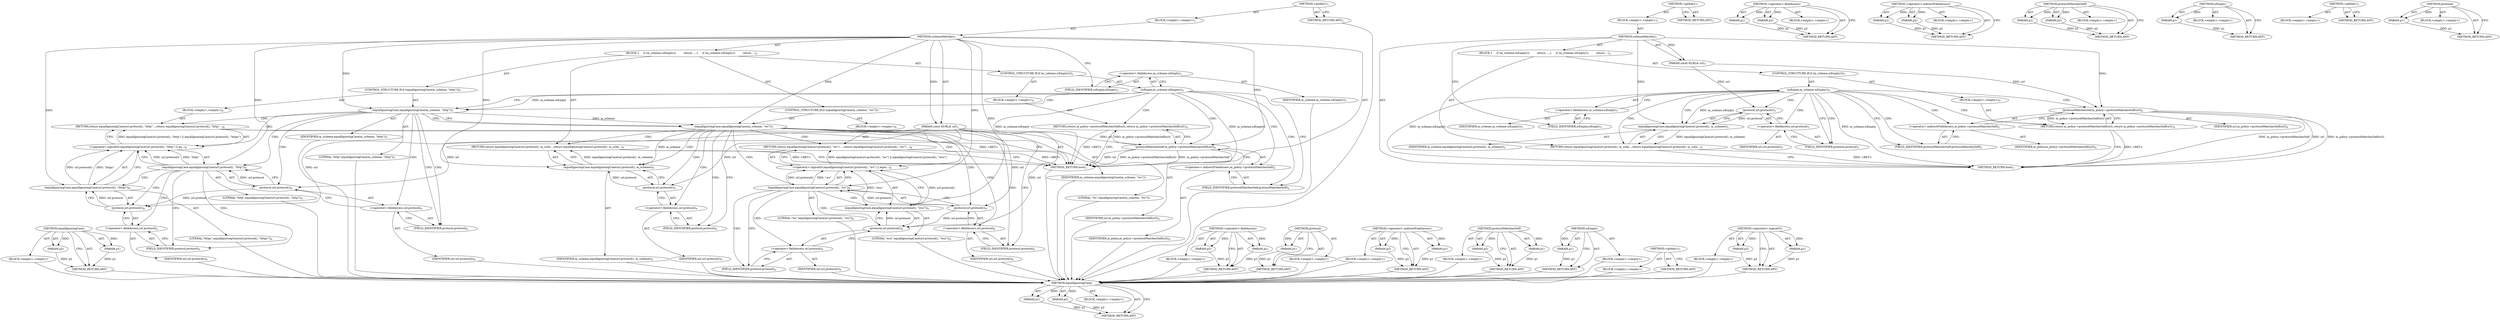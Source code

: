 digraph "&lt;operator&gt;.logicalOr" {
vulnerable_68 [label=<(METHOD,equalIgnoringCase)>];
vulnerable_69 [label=<(PARAM,p1)>];
vulnerable_70 [label=<(PARAM,p2)>];
vulnerable_71 [label=<(BLOCK,&lt;empty&gt;,&lt;empty&gt;)>];
vulnerable_72 [label=<(METHOD_RETURN,ANY)>];
vulnerable_6 [label=<(METHOD,&lt;global&gt;)<SUB>1</SUB>>];
vulnerable_7 [label=<(BLOCK,&lt;empty&gt;,&lt;empty&gt;)<SUB>1</SUB>>];
vulnerable_8 [label=<(METHOD,schemeMatches)<SUB>1</SUB>>];
vulnerable_9 [label=<(PARAM,const KURL&amp; url)<SUB>1</SUB>>];
vulnerable_10 [label=<(BLOCK,{
     if (m_scheme.isEmpty())
         return ...,{
     if (m_scheme.isEmpty())
         return ...)<SUB>2</SUB>>];
vulnerable_11 [label=<(CONTROL_STRUCTURE,IF,if (m_scheme.isEmpty()))<SUB>3</SUB>>];
vulnerable_12 [label=<(isEmpty,m_scheme.isEmpty())<SUB>3</SUB>>];
vulnerable_13 [label=<(&lt;operator&gt;.fieldAccess,m_scheme.isEmpty)<SUB>3</SUB>>];
vulnerable_14 [label=<(IDENTIFIER,m_scheme,m_scheme.isEmpty())<SUB>3</SUB>>];
vulnerable_15 [label=<(FIELD_IDENTIFIER,isEmpty,isEmpty)<SUB>3</SUB>>];
vulnerable_16 [label=<(BLOCK,&lt;empty&gt;,&lt;empty&gt;)<SUB>4</SUB>>];
vulnerable_17 [label=<(RETURN,return m_policy-&gt;protocolMatchesSelf(url);,return m_policy-&gt;protocolMatchesSelf(url);)<SUB>4</SUB>>];
vulnerable_18 [label=<(protocolMatchesSelf,m_policy-&gt;protocolMatchesSelf(url))<SUB>4</SUB>>];
vulnerable_19 [label=<(&lt;operator&gt;.indirectFieldAccess,m_policy-&gt;protocolMatchesSelf)<SUB>4</SUB>>];
vulnerable_20 [label=<(IDENTIFIER,m_policy,m_policy-&gt;protocolMatchesSelf(url))<SUB>4</SUB>>];
vulnerable_21 [label=<(FIELD_IDENTIFIER,protocolMatchesSelf,protocolMatchesSelf)<SUB>4</SUB>>];
vulnerable_22 [label=<(IDENTIFIER,url,m_policy-&gt;protocolMatchesSelf(url))<SUB>4</SUB>>];
vulnerable_23 [label=<(RETURN,return equalIgnoringCase(url.protocol(), m_sche...,return equalIgnoringCase(url.protocol(), m_sche...)<SUB>5</SUB>>];
vulnerable_24 [label=<(equalIgnoringCase,equalIgnoringCase(url.protocol(), m_scheme))<SUB>5</SUB>>];
vulnerable_25 [label=<(protocol,url.protocol())<SUB>5</SUB>>];
vulnerable_26 [label=<(&lt;operator&gt;.fieldAccess,url.protocol)<SUB>5</SUB>>];
vulnerable_27 [label=<(IDENTIFIER,url,url.protocol())<SUB>5</SUB>>];
vulnerable_28 [label=<(FIELD_IDENTIFIER,protocol,protocol)<SUB>5</SUB>>];
vulnerable_29 [label=<(IDENTIFIER,m_scheme,equalIgnoringCase(url.protocol(), m_scheme))<SUB>5</SUB>>];
vulnerable_30 [label=<(METHOD_RETURN,bool)<SUB>1</SUB>>];
vulnerable_32 [label=<(METHOD_RETURN,ANY)<SUB>1</SUB>>];
vulnerable_53 [label=<(METHOD,&lt;operator&gt;.fieldAccess)>];
vulnerable_54 [label=<(PARAM,p1)>];
vulnerable_55 [label=<(PARAM,p2)>];
vulnerable_56 [label=<(BLOCK,&lt;empty&gt;,&lt;empty&gt;)>];
vulnerable_57 [label=<(METHOD_RETURN,ANY)>];
vulnerable_63 [label=<(METHOD,&lt;operator&gt;.indirectFieldAccess)>];
vulnerable_64 [label=<(PARAM,p1)>];
vulnerable_65 [label=<(PARAM,p2)>];
vulnerable_66 [label=<(BLOCK,&lt;empty&gt;,&lt;empty&gt;)>];
vulnerable_67 [label=<(METHOD_RETURN,ANY)>];
vulnerable_58 [label=<(METHOD,protocolMatchesSelf)>];
vulnerable_59 [label=<(PARAM,p1)>];
vulnerable_60 [label=<(PARAM,p2)>];
vulnerable_61 [label=<(BLOCK,&lt;empty&gt;,&lt;empty&gt;)>];
vulnerable_62 [label=<(METHOD_RETURN,ANY)>];
vulnerable_49 [label=<(METHOD,isEmpty)>];
vulnerable_50 [label=<(PARAM,p1)>];
vulnerable_51 [label=<(BLOCK,&lt;empty&gt;,&lt;empty&gt;)>];
vulnerable_52 [label=<(METHOD_RETURN,ANY)>];
vulnerable_43 [label=<(METHOD,&lt;global&gt;)<SUB>1</SUB>>];
vulnerable_44 [label=<(BLOCK,&lt;empty&gt;,&lt;empty&gt;)>];
vulnerable_45 [label=<(METHOD_RETURN,ANY)>];
vulnerable_73 [label=<(METHOD,protocol)>];
vulnerable_74 [label=<(PARAM,p1)>];
vulnerable_75 [label=<(BLOCK,&lt;empty&gt;,&lt;empty&gt;)>];
vulnerable_76 [label=<(METHOD_RETURN,ANY)>];
fixed_114 [label=<(METHOD,equalIgnoringCase)>];
fixed_115 [label=<(PARAM,p1)>];
fixed_116 [label=<(PARAM,p2)>];
fixed_117 [label=<(BLOCK,&lt;empty&gt;,&lt;empty&gt;)>];
fixed_118 [label=<(METHOD_RETURN,ANY)>];
fixed_6 [label=<(METHOD,&lt;global&gt;)<SUB>1</SUB>>];
fixed_7 [label=<(BLOCK,&lt;empty&gt;,&lt;empty&gt;)<SUB>1</SUB>>];
fixed_8 [label=<(METHOD,schemeMatches)<SUB>1</SUB>>];
fixed_9 [label=<(PARAM,const KURL&amp; url)<SUB>1</SUB>>];
fixed_10 [label=<(BLOCK,{
     if (m_scheme.isEmpty())
         return ...,{
     if (m_scheme.isEmpty())
         return ...)<SUB>2</SUB>>];
fixed_11 [label=<(CONTROL_STRUCTURE,IF,if (m_scheme.isEmpty()))<SUB>3</SUB>>];
fixed_12 [label=<(isEmpty,m_scheme.isEmpty())<SUB>3</SUB>>];
fixed_13 [label=<(&lt;operator&gt;.fieldAccess,m_scheme.isEmpty)<SUB>3</SUB>>];
fixed_14 [label=<(IDENTIFIER,m_scheme,m_scheme.isEmpty())<SUB>3</SUB>>];
fixed_15 [label=<(FIELD_IDENTIFIER,isEmpty,isEmpty)<SUB>3</SUB>>];
fixed_16 [label=<(BLOCK,&lt;empty&gt;,&lt;empty&gt;)<SUB>4</SUB>>];
fixed_17 [label=<(RETURN,return m_policy-&gt;protocolMatchesSelf(url);,return m_policy-&gt;protocolMatchesSelf(url);)<SUB>4</SUB>>];
fixed_18 [label=<(protocolMatchesSelf,m_policy-&gt;protocolMatchesSelf(url))<SUB>4</SUB>>];
fixed_19 [label=<(&lt;operator&gt;.indirectFieldAccess,m_policy-&gt;protocolMatchesSelf)<SUB>4</SUB>>];
fixed_20 [label=<(IDENTIFIER,m_policy,m_policy-&gt;protocolMatchesSelf(url))<SUB>4</SUB>>];
fixed_21 [label=<(FIELD_IDENTIFIER,protocolMatchesSelf,protocolMatchesSelf)<SUB>4</SUB>>];
fixed_22 [label=<(IDENTIFIER,url,m_policy-&gt;protocolMatchesSelf(url))<SUB>4</SUB>>];
fixed_23 [label=<(CONTROL_STRUCTURE,IF,if (equalIgnoringCase(m_scheme, &quot;http&quot;)))<SUB>5</SUB>>];
fixed_24 [label=<(equalIgnoringCase,equalIgnoringCase(m_scheme, &quot;http&quot;))<SUB>5</SUB>>];
fixed_25 [label=<(IDENTIFIER,m_scheme,equalIgnoringCase(m_scheme, &quot;http&quot;))<SUB>5</SUB>>];
fixed_26 [label=<(LITERAL,&quot;http&quot;,equalIgnoringCase(m_scheme, &quot;http&quot;))<SUB>5</SUB>>];
fixed_27 [label=<(BLOCK,&lt;empty&gt;,&lt;empty&gt;)<SUB>6</SUB>>];
fixed_28 [label=<(RETURN,return equalIgnoringCase(url.protocol(), &quot;http&quot;...,return equalIgnoringCase(url.protocol(), &quot;http&quot;...)<SUB>6</SUB>>];
fixed_29 [label=<(&lt;operator&gt;.logicalOr,equalIgnoringCase(url.protocol(), &quot;http&quot;) || eq...)<SUB>6</SUB>>];
fixed_30 [label=<(equalIgnoringCase,equalIgnoringCase(url.protocol(), &quot;http&quot;))<SUB>6</SUB>>];
fixed_31 [label=<(protocol,url.protocol())<SUB>6</SUB>>];
fixed_32 [label=<(&lt;operator&gt;.fieldAccess,url.protocol)<SUB>6</SUB>>];
fixed_33 [label=<(IDENTIFIER,url,url.protocol())<SUB>6</SUB>>];
fixed_34 [label=<(FIELD_IDENTIFIER,protocol,protocol)<SUB>6</SUB>>];
fixed_35 [label=<(LITERAL,&quot;http&quot;,equalIgnoringCase(url.protocol(), &quot;http&quot;))<SUB>6</SUB>>];
fixed_36 [label=<(equalIgnoringCase,equalIgnoringCase(url.protocol(), &quot;https&quot;))<SUB>6</SUB>>];
fixed_37 [label=<(protocol,url.protocol())<SUB>6</SUB>>];
fixed_38 [label=<(&lt;operator&gt;.fieldAccess,url.protocol)<SUB>6</SUB>>];
fixed_39 [label=<(IDENTIFIER,url,url.protocol())<SUB>6</SUB>>];
fixed_40 [label=<(FIELD_IDENTIFIER,protocol,protocol)<SUB>6</SUB>>];
fixed_41 [label=<(LITERAL,&quot;https&quot;,equalIgnoringCase(url.protocol(), &quot;https&quot;))<SUB>6</SUB>>];
fixed_42 [label=<(CONTROL_STRUCTURE,IF,if (equalIgnoringCase(m_scheme, &quot;ws&quot;)))<SUB>7</SUB>>];
fixed_43 [label=<(equalIgnoringCase,equalIgnoringCase(m_scheme, &quot;ws&quot;))<SUB>7</SUB>>];
fixed_44 [label=<(IDENTIFIER,m_scheme,equalIgnoringCase(m_scheme, &quot;ws&quot;))<SUB>7</SUB>>];
fixed_45 [label=<(LITERAL,&quot;ws&quot;,equalIgnoringCase(m_scheme, &quot;ws&quot;))<SUB>7</SUB>>];
fixed_46 [label=<(BLOCK,&lt;empty&gt;,&lt;empty&gt;)<SUB>8</SUB>>];
fixed_47 [label=<(RETURN,return equalIgnoringCase(url.protocol(), &quot;ws&quot;) ...,return equalIgnoringCase(url.protocol(), &quot;ws&quot;) ...)<SUB>8</SUB>>];
fixed_48 [label=<(&lt;operator&gt;.logicalOr,equalIgnoringCase(url.protocol(), &quot;ws&quot;) || equa...)<SUB>8</SUB>>];
fixed_49 [label=<(equalIgnoringCase,equalIgnoringCase(url.protocol(), &quot;ws&quot;))<SUB>8</SUB>>];
fixed_50 [label=<(protocol,url.protocol())<SUB>8</SUB>>];
fixed_51 [label=<(&lt;operator&gt;.fieldAccess,url.protocol)<SUB>8</SUB>>];
fixed_52 [label=<(IDENTIFIER,url,url.protocol())<SUB>8</SUB>>];
fixed_53 [label=<(FIELD_IDENTIFIER,protocol,protocol)<SUB>8</SUB>>];
fixed_54 [label=<(LITERAL,&quot;ws&quot;,equalIgnoringCase(url.protocol(), &quot;ws&quot;))<SUB>8</SUB>>];
fixed_55 [label=<(equalIgnoringCase,equalIgnoringCase(url.protocol(), &quot;wss&quot;))<SUB>8</SUB>>];
fixed_56 [label=<(protocol,url.protocol())<SUB>8</SUB>>];
fixed_57 [label=<(&lt;operator&gt;.fieldAccess,url.protocol)<SUB>8</SUB>>];
fixed_58 [label=<(IDENTIFIER,url,url.protocol())<SUB>8</SUB>>];
fixed_59 [label=<(FIELD_IDENTIFIER,protocol,protocol)<SUB>8</SUB>>];
fixed_60 [label=<(LITERAL,&quot;wss&quot;,equalIgnoringCase(url.protocol(), &quot;wss&quot;))<SUB>8</SUB>>];
fixed_61 [label=<(RETURN,return equalIgnoringCase(url.protocol(), m_sche...,return equalIgnoringCase(url.protocol(), m_sche...)<SUB>9</SUB>>];
fixed_62 [label=<(equalIgnoringCase,equalIgnoringCase(url.protocol(), m_scheme))<SUB>9</SUB>>];
fixed_63 [label=<(protocol,url.protocol())<SUB>9</SUB>>];
fixed_64 [label=<(&lt;operator&gt;.fieldAccess,url.protocol)<SUB>9</SUB>>];
fixed_65 [label=<(IDENTIFIER,url,url.protocol())<SUB>9</SUB>>];
fixed_66 [label=<(FIELD_IDENTIFIER,protocol,protocol)<SUB>9</SUB>>];
fixed_67 [label=<(IDENTIFIER,m_scheme,equalIgnoringCase(url.protocol(), m_scheme))<SUB>9</SUB>>];
fixed_68 [label=<(METHOD_RETURN,bool)<SUB>1</SUB>>];
fixed_70 [label=<(METHOD_RETURN,ANY)<SUB>1</SUB>>];
fixed_99 [label=<(METHOD,&lt;operator&gt;.fieldAccess)>];
fixed_100 [label=<(PARAM,p1)>];
fixed_101 [label=<(PARAM,p2)>];
fixed_102 [label=<(BLOCK,&lt;empty&gt;,&lt;empty&gt;)>];
fixed_103 [label=<(METHOD_RETURN,ANY)>];
fixed_124 [label=<(METHOD,protocol)>];
fixed_125 [label=<(PARAM,p1)>];
fixed_126 [label=<(BLOCK,&lt;empty&gt;,&lt;empty&gt;)>];
fixed_127 [label=<(METHOD_RETURN,ANY)>];
fixed_109 [label=<(METHOD,&lt;operator&gt;.indirectFieldAccess)>];
fixed_110 [label=<(PARAM,p1)>];
fixed_111 [label=<(PARAM,p2)>];
fixed_112 [label=<(BLOCK,&lt;empty&gt;,&lt;empty&gt;)>];
fixed_113 [label=<(METHOD_RETURN,ANY)>];
fixed_104 [label=<(METHOD,protocolMatchesSelf)>];
fixed_105 [label=<(PARAM,p1)>];
fixed_106 [label=<(PARAM,p2)>];
fixed_107 [label=<(BLOCK,&lt;empty&gt;,&lt;empty&gt;)>];
fixed_108 [label=<(METHOD_RETURN,ANY)>];
fixed_95 [label=<(METHOD,isEmpty)>];
fixed_96 [label=<(PARAM,p1)>];
fixed_97 [label=<(BLOCK,&lt;empty&gt;,&lt;empty&gt;)>];
fixed_98 [label=<(METHOD_RETURN,ANY)>];
fixed_89 [label=<(METHOD,&lt;global&gt;)<SUB>1</SUB>>];
fixed_90 [label=<(BLOCK,&lt;empty&gt;,&lt;empty&gt;)>];
fixed_91 [label=<(METHOD_RETURN,ANY)>];
fixed_119 [label=<(METHOD,&lt;operator&gt;.logicalOr)>];
fixed_120 [label=<(PARAM,p1)>];
fixed_121 [label=<(PARAM,p2)>];
fixed_122 [label=<(BLOCK,&lt;empty&gt;,&lt;empty&gt;)>];
fixed_123 [label=<(METHOD_RETURN,ANY)>];
vulnerable_68 -> vulnerable_69  [key=0, label="AST: "];
vulnerable_68 -> vulnerable_69  [key=1, label="DDG: "];
vulnerable_68 -> vulnerable_71  [key=0, label="AST: "];
vulnerable_68 -> vulnerable_70  [key=0, label="AST: "];
vulnerable_68 -> vulnerable_70  [key=1, label="DDG: "];
vulnerable_68 -> vulnerable_72  [key=0, label="AST: "];
vulnerable_68 -> vulnerable_72  [key=1, label="CFG: "];
vulnerable_69 -> vulnerable_72  [key=0, label="DDG: p1"];
vulnerable_70 -> vulnerable_72  [key=0, label="DDG: p2"];
vulnerable_6 -> vulnerable_7  [key=0, label="AST: "];
vulnerable_6 -> vulnerable_32  [key=0, label="AST: "];
vulnerable_6 -> vulnerable_32  [key=1, label="CFG: "];
vulnerable_7 -> vulnerable_8  [key=0, label="AST: "];
vulnerable_8 -> vulnerable_9  [key=0, label="AST: "];
vulnerable_8 -> vulnerable_9  [key=1, label="DDG: "];
vulnerable_8 -> vulnerable_10  [key=0, label="AST: "];
vulnerable_8 -> vulnerable_30  [key=0, label="AST: "];
vulnerable_8 -> vulnerable_15  [key=0, label="CFG: "];
vulnerable_8 -> vulnerable_24  [key=0, label="DDG: "];
vulnerable_8 -> vulnerable_18  [key=0, label="DDG: "];
vulnerable_9 -> vulnerable_25  [key=0, label="DDG: url"];
vulnerable_9 -> vulnerable_18  [key=0, label="DDG: url"];
vulnerable_10 -> vulnerable_11  [key=0, label="AST: "];
vulnerable_10 -> vulnerable_23  [key=0, label="AST: "];
vulnerable_11 -> vulnerable_12  [key=0, label="AST: "];
vulnerable_11 -> vulnerable_16  [key=0, label="AST: "];
vulnerable_12 -> vulnerable_13  [key=0, label="AST: "];
vulnerable_12 -> vulnerable_21  [key=0, label="CFG: "];
vulnerable_12 -> vulnerable_21  [key=1, label="CDG: "];
vulnerable_12 -> vulnerable_28  [key=0, label="CFG: "];
vulnerable_12 -> vulnerable_28  [key=1, label="CDG: "];
vulnerable_12 -> vulnerable_30  [key=0, label="DDG: m_scheme.isEmpty"];
vulnerable_12 -> vulnerable_30  [key=1, label="DDG: m_scheme.isEmpty()"];
vulnerable_12 -> vulnerable_24  [key=0, label="DDG: m_scheme.isEmpty"];
vulnerable_12 -> vulnerable_24  [key=1, label="CDG: "];
vulnerable_12 -> vulnerable_17  [key=0, label="CDG: "];
vulnerable_12 -> vulnerable_18  [key=0, label="CDG: "];
vulnerable_12 -> vulnerable_26  [key=0, label="CDG: "];
vulnerable_12 -> vulnerable_23  [key=0, label="CDG: "];
vulnerable_12 -> vulnerable_19  [key=0, label="CDG: "];
vulnerable_12 -> vulnerable_25  [key=0, label="CDG: "];
vulnerable_13 -> vulnerable_14  [key=0, label="AST: "];
vulnerable_13 -> vulnerable_15  [key=0, label="AST: "];
vulnerable_13 -> vulnerable_12  [key=0, label="CFG: "];
vulnerable_15 -> vulnerable_13  [key=0, label="CFG: "];
vulnerable_16 -> vulnerable_17  [key=0, label="AST: "];
vulnerable_17 -> vulnerable_18  [key=0, label="AST: "];
vulnerable_17 -> vulnerable_30  [key=0, label="CFG: "];
vulnerable_17 -> vulnerable_30  [key=1, label="DDG: &lt;RET&gt;"];
vulnerable_18 -> vulnerable_19  [key=0, label="AST: "];
vulnerable_18 -> vulnerable_22  [key=0, label="AST: "];
vulnerable_18 -> vulnerable_17  [key=0, label="CFG: "];
vulnerable_18 -> vulnerable_17  [key=1, label="DDG: m_policy-&gt;protocolMatchesSelf(url)"];
vulnerable_18 -> vulnerable_30  [key=0, label="DDG: m_policy-&gt;protocolMatchesSelf"];
vulnerable_18 -> vulnerable_30  [key=1, label="DDG: url"];
vulnerable_18 -> vulnerable_30  [key=2, label="DDG: m_policy-&gt;protocolMatchesSelf(url)"];
vulnerable_19 -> vulnerable_20  [key=0, label="AST: "];
vulnerable_19 -> vulnerable_21  [key=0, label="AST: "];
vulnerable_19 -> vulnerable_18  [key=0, label="CFG: "];
vulnerable_21 -> vulnerable_19  [key=0, label="CFG: "];
vulnerable_23 -> vulnerable_24  [key=0, label="AST: "];
vulnerable_23 -> vulnerable_30  [key=0, label="CFG: "];
vulnerable_23 -> vulnerable_30  [key=1, label="DDG: &lt;RET&gt;"];
vulnerable_24 -> vulnerable_25  [key=0, label="AST: "];
vulnerable_24 -> vulnerable_29  [key=0, label="AST: "];
vulnerable_24 -> vulnerable_23  [key=0, label="CFG: "];
vulnerable_24 -> vulnerable_23  [key=1, label="DDG: equalIgnoringCase(url.protocol(), m_scheme)"];
vulnerable_25 -> vulnerable_26  [key=0, label="AST: "];
vulnerable_25 -> vulnerable_24  [key=0, label="CFG: "];
vulnerable_25 -> vulnerable_24  [key=1, label="DDG: url.protocol"];
vulnerable_26 -> vulnerable_27  [key=0, label="AST: "];
vulnerable_26 -> vulnerable_28  [key=0, label="AST: "];
vulnerable_26 -> vulnerable_25  [key=0, label="CFG: "];
vulnerable_28 -> vulnerable_26  [key=0, label="CFG: "];
vulnerable_53 -> vulnerable_54  [key=0, label="AST: "];
vulnerable_53 -> vulnerable_54  [key=1, label="DDG: "];
vulnerable_53 -> vulnerable_56  [key=0, label="AST: "];
vulnerable_53 -> vulnerable_55  [key=0, label="AST: "];
vulnerable_53 -> vulnerable_55  [key=1, label="DDG: "];
vulnerable_53 -> vulnerable_57  [key=0, label="AST: "];
vulnerable_53 -> vulnerable_57  [key=1, label="CFG: "];
vulnerable_54 -> vulnerable_57  [key=0, label="DDG: p1"];
vulnerable_55 -> vulnerable_57  [key=0, label="DDG: p2"];
vulnerable_63 -> vulnerable_64  [key=0, label="AST: "];
vulnerable_63 -> vulnerable_64  [key=1, label="DDG: "];
vulnerable_63 -> vulnerable_66  [key=0, label="AST: "];
vulnerable_63 -> vulnerable_65  [key=0, label="AST: "];
vulnerable_63 -> vulnerable_65  [key=1, label="DDG: "];
vulnerable_63 -> vulnerable_67  [key=0, label="AST: "];
vulnerable_63 -> vulnerable_67  [key=1, label="CFG: "];
vulnerable_64 -> vulnerable_67  [key=0, label="DDG: p1"];
vulnerable_65 -> vulnerable_67  [key=0, label="DDG: p2"];
vulnerable_58 -> vulnerable_59  [key=0, label="AST: "];
vulnerable_58 -> vulnerable_59  [key=1, label="DDG: "];
vulnerable_58 -> vulnerable_61  [key=0, label="AST: "];
vulnerable_58 -> vulnerable_60  [key=0, label="AST: "];
vulnerable_58 -> vulnerable_60  [key=1, label="DDG: "];
vulnerable_58 -> vulnerable_62  [key=0, label="AST: "];
vulnerable_58 -> vulnerable_62  [key=1, label="CFG: "];
vulnerable_59 -> vulnerable_62  [key=0, label="DDG: p1"];
vulnerable_60 -> vulnerable_62  [key=0, label="DDG: p2"];
vulnerable_49 -> vulnerable_50  [key=0, label="AST: "];
vulnerable_49 -> vulnerable_50  [key=1, label="DDG: "];
vulnerable_49 -> vulnerable_51  [key=0, label="AST: "];
vulnerable_49 -> vulnerable_52  [key=0, label="AST: "];
vulnerable_49 -> vulnerable_52  [key=1, label="CFG: "];
vulnerable_50 -> vulnerable_52  [key=0, label="DDG: p1"];
vulnerable_43 -> vulnerable_44  [key=0, label="AST: "];
vulnerable_43 -> vulnerable_45  [key=0, label="AST: "];
vulnerable_43 -> vulnerable_45  [key=1, label="CFG: "];
vulnerable_73 -> vulnerable_74  [key=0, label="AST: "];
vulnerable_73 -> vulnerable_74  [key=1, label="DDG: "];
vulnerable_73 -> vulnerable_75  [key=0, label="AST: "];
vulnerable_73 -> vulnerable_76  [key=0, label="AST: "];
vulnerable_73 -> vulnerable_76  [key=1, label="CFG: "];
vulnerable_74 -> vulnerable_76  [key=0, label="DDG: p1"];
fixed_114 -> fixed_115  [key=0, label="AST: "];
fixed_114 -> fixed_115  [key=1, label="DDG: "];
fixed_114 -> fixed_117  [key=0, label="AST: "];
fixed_114 -> fixed_116  [key=0, label="AST: "];
fixed_114 -> fixed_116  [key=1, label="DDG: "];
fixed_114 -> fixed_118  [key=0, label="AST: "];
fixed_114 -> fixed_118  [key=1, label="CFG: "];
fixed_115 -> fixed_118  [key=0, label="DDG: p1"];
fixed_116 -> fixed_118  [key=0, label="DDG: p2"];
fixed_117 -> vulnerable_68  [key=0];
fixed_118 -> vulnerable_68  [key=0];
fixed_6 -> fixed_7  [key=0, label="AST: "];
fixed_6 -> fixed_70  [key=0, label="AST: "];
fixed_6 -> fixed_70  [key=1, label="CFG: "];
fixed_7 -> fixed_8  [key=0, label="AST: "];
fixed_8 -> fixed_9  [key=0, label="AST: "];
fixed_8 -> fixed_9  [key=1, label="DDG: "];
fixed_8 -> fixed_10  [key=0, label="AST: "];
fixed_8 -> fixed_68  [key=0, label="AST: "];
fixed_8 -> fixed_15  [key=0, label="CFG: "];
fixed_8 -> fixed_24  [key=0, label="DDG: "];
fixed_8 -> fixed_43  [key=0, label="DDG: "];
fixed_8 -> fixed_62  [key=0, label="DDG: "];
fixed_8 -> fixed_18  [key=0, label="DDG: "];
fixed_8 -> fixed_30  [key=0, label="DDG: "];
fixed_8 -> fixed_36  [key=0, label="DDG: "];
fixed_8 -> fixed_49  [key=0, label="DDG: "];
fixed_8 -> fixed_55  [key=0, label="DDG: "];
fixed_9 -> fixed_63  [key=0, label="DDG: url"];
fixed_9 -> fixed_18  [key=0, label="DDG: url"];
fixed_9 -> fixed_31  [key=0, label="DDG: url"];
fixed_9 -> fixed_37  [key=0, label="DDG: url"];
fixed_9 -> fixed_50  [key=0, label="DDG: url"];
fixed_9 -> fixed_56  [key=0, label="DDG: url"];
fixed_10 -> fixed_11  [key=0, label="AST: "];
fixed_10 -> fixed_23  [key=0, label="AST: "];
fixed_10 -> fixed_42  [key=0, label="AST: "];
fixed_10 -> fixed_61  [key=0, label="AST: "];
fixed_11 -> fixed_12  [key=0, label="AST: "];
fixed_11 -> fixed_16  [key=0, label="AST: "];
fixed_12 -> fixed_13  [key=0, label="AST: "];
fixed_12 -> fixed_21  [key=0, label="CFG: "];
fixed_12 -> fixed_21  [key=1, label="CDG: "];
fixed_12 -> fixed_24  [key=0, label="CFG: "];
fixed_12 -> fixed_24  [key=1, label="DDG: m_scheme.isEmpty"];
fixed_12 -> fixed_24  [key=2, label="CDG: "];
fixed_12 -> fixed_68  [key=0, label="DDG: m_scheme.isEmpty"];
fixed_12 -> fixed_68  [key=1, label="DDG: m_scheme.isEmpty()"];
fixed_12 -> fixed_17  [key=0, label="CDG: "];
fixed_12 -> fixed_19  [key=0, label="CDG: "];
fixed_12 -> fixed_18  [key=0, label="CDG: "];
fixed_13 -> fixed_14  [key=0, label="AST: "];
fixed_13 -> fixed_15  [key=0, label="AST: "];
fixed_13 -> fixed_12  [key=0, label="CFG: "];
fixed_14 -> vulnerable_68  [key=0];
fixed_15 -> fixed_13  [key=0, label="CFG: "];
fixed_16 -> fixed_17  [key=0, label="AST: "];
fixed_17 -> fixed_18  [key=0, label="AST: "];
fixed_17 -> fixed_68  [key=0, label="CFG: "];
fixed_17 -> fixed_68  [key=1, label="DDG: &lt;RET&gt;"];
fixed_18 -> fixed_19  [key=0, label="AST: "];
fixed_18 -> fixed_22  [key=0, label="AST: "];
fixed_18 -> fixed_17  [key=0, label="CFG: "];
fixed_18 -> fixed_17  [key=1, label="DDG: m_policy-&gt;protocolMatchesSelf(url)"];
fixed_18 -> fixed_68  [key=0, label="DDG: m_policy-&gt;protocolMatchesSelf"];
fixed_18 -> fixed_68  [key=1, label="DDG: url"];
fixed_18 -> fixed_68  [key=2, label="DDG: m_policy-&gt;protocolMatchesSelf(url)"];
fixed_19 -> fixed_20  [key=0, label="AST: "];
fixed_19 -> fixed_21  [key=0, label="AST: "];
fixed_19 -> fixed_18  [key=0, label="CFG: "];
fixed_20 -> vulnerable_68  [key=0];
fixed_21 -> fixed_19  [key=0, label="CFG: "];
fixed_22 -> vulnerable_68  [key=0];
fixed_23 -> fixed_24  [key=0, label="AST: "];
fixed_23 -> fixed_27  [key=0, label="AST: "];
fixed_24 -> fixed_25  [key=0, label="AST: "];
fixed_24 -> fixed_26  [key=0, label="AST: "];
fixed_24 -> fixed_34  [key=0, label="CFG: "];
fixed_24 -> fixed_34  [key=1, label="CDG: "];
fixed_24 -> fixed_43  [key=0, label="CFG: "];
fixed_24 -> fixed_43  [key=1, label="DDG: m_scheme"];
fixed_24 -> fixed_43  [key=2, label="CDG: "];
fixed_24 -> fixed_30  [key=0, label="CDG: "];
fixed_24 -> fixed_32  [key=0, label="CDG: "];
fixed_24 -> fixed_28  [key=0, label="CDG: "];
fixed_24 -> fixed_29  [key=0, label="CDG: "];
fixed_24 -> fixed_31  [key=0, label="CDG: "];
fixed_25 -> vulnerable_68  [key=0];
fixed_26 -> vulnerable_68  [key=0];
fixed_27 -> fixed_28  [key=0, label="AST: "];
fixed_28 -> fixed_29  [key=0, label="AST: "];
fixed_28 -> fixed_68  [key=0, label="CFG: "];
fixed_28 -> fixed_68  [key=1, label="DDG: &lt;RET&gt;"];
fixed_29 -> fixed_30  [key=0, label="AST: "];
fixed_29 -> fixed_36  [key=0, label="AST: "];
fixed_29 -> fixed_28  [key=0, label="CFG: "];
fixed_29 -> fixed_28  [key=1, label="DDG: equalIgnoringCase(url.protocol(), &quot;http&quot;) || equalIgnoringCase(url.protocol(), &quot;https&quot;)"];
fixed_30 -> fixed_31  [key=0, label="AST: "];
fixed_30 -> fixed_35  [key=0, label="AST: "];
fixed_30 -> fixed_29  [key=0, label="CFG: "];
fixed_30 -> fixed_29  [key=1, label="DDG: url.protocol()"];
fixed_30 -> fixed_29  [key=2, label="DDG: &quot;http&quot;"];
fixed_30 -> fixed_40  [key=0, label="CFG: "];
fixed_30 -> fixed_40  [key=1, label="CDG: "];
fixed_30 -> fixed_36  [key=0, label="CDG: "];
fixed_30 -> fixed_37  [key=0, label="CDG: "];
fixed_30 -> fixed_38  [key=0, label="CDG: "];
fixed_31 -> fixed_32  [key=0, label="AST: "];
fixed_31 -> fixed_30  [key=0, label="CFG: "];
fixed_31 -> fixed_30  [key=1, label="DDG: url.protocol"];
fixed_31 -> fixed_37  [key=0, label="DDG: url.protocol"];
fixed_32 -> fixed_33  [key=0, label="AST: "];
fixed_32 -> fixed_34  [key=0, label="AST: "];
fixed_32 -> fixed_31  [key=0, label="CFG: "];
fixed_33 -> vulnerable_68  [key=0];
fixed_34 -> fixed_32  [key=0, label="CFG: "];
fixed_35 -> vulnerable_68  [key=0];
fixed_36 -> fixed_37  [key=0, label="AST: "];
fixed_36 -> fixed_41  [key=0, label="AST: "];
fixed_36 -> fixed_29  [key=0, label="CFG: "];
fixed_36 -> fixed_29  [key=1, label="DDG: url.protocol()"];
fixed_36 -> fixed_29  [key=2, label="DDG: &quot;https&quot;"];
fixed_37 -> fixed_38  [key=0, label="AST: "];
fixed_37 -> fixed_36  [key=0, label="CFG: "];
fixed_37 -> fixed_36  [key=1, label="DDG: url.protocol"];
fixed_38 -> fixed_39  [key=0, label="AST: "];
fixed_38 -> fixed_40  [key=0, label="AST: "];
fixed_38 -> fixed_37  [key=0, label="CFG: "];
fixed_39 -> vulnerable_68  [key=0];
fixed_40 -> fixed_38  [key=0, label="CFG: "];
fixed_41 -> vulnerable_68  [key=0];
fixed_42 -> fixed_43  [key=0, label="AST: "];
fixed_42 -> fixed_46  [key=0, label="AST: "];
fixed_43 -> fixed_44  [key=0, label="AST: "];
fixed_43 -> fixed_45  [key=0, label="AST: "];
fixed_43 -> fixed_53  [key=0, label="CFG: "];
fixed_43 -> fixed_53  [key=1, label="CDG: "];
fixed_43 -> fixed_66  [key=0, label="CFG: "];
fixed_43 -> fixed_66  [key=1, label="CDG: "];
fixed_43 -> fixed_62  [key=0, label="DDG: m_scheme"];
fixed_43 -> fixed_62  [key=1, label="CDG: "];
fixed_43 -> fixed_47  [key=0, label="CDG: "];
fixed_43 -> fixed_48  [key=0, label="CDG: "];
fixed_43 -> fixed_49  [key=0, label="CDG: "];
fixed_43 -> fixed_61  [key=0, label="CDG: "];
fixed_43 -> fixed_64  [key=0, label="CDG: "];
fixed_43 -> fixed_51  [key=0, label="CDG: "];
fixed_43 -> fixed_63  [key=0, label="CDG: "];
fixed_43 -> fixed_50  [key=0, label="CDG: "];
fixed_44 -> vulnerable_68  [key=0];
fixed_45 -> vulnerable_68  [key=0];
fixed_46 -> fixed_47  [key=0, label="AST: "];
fixed_47 -> fixed_48  [key=0, label="AST: "];
fixed_47 -> fixed_68  [key=0, label="CFG: "];
fixed_47 -> fixed_68  [key=1, label="DDG: &lt;RET&gt;"];
fixed_48 -> fixed_49  [key=0, label="AST: "];
fixed_48 -> fixed_55  [key=0, label="AST: "];
fixed_48 -> fixed_47  [key=0, label="CFG: "];
fixed_48 -> fixed_47  [key=1, label="DDG: equalIgnoringCase(url.protocol(), &quot;ws&quot;) || equalIgnoringCase(url.protocol(), &quot;wss&quot;)"];
fixed_49 -> fixed_50  [key=0, label="AST: "];
fixed_49 -> fixed_54  [key=0, label="AST: "];
fixed_49 -> fixed_48  [key=0, label="CFG: "];
fixed_49 -> fixed_48  [key=1, label="DDG: url.protocol()"];
fixed_49 -> fixed_48  [key=2, label="DDG: &quot;ws&quot;"];
fixed_49 -> fixed_59  [key=0, label="CFG: "];
fixed_49 -> fixed_59  [key=1, label="CDG: "];
fixed_49 -> fixed_57  [key=0, label="CDG: "];
fixed_49 -> fixed_56  [key=0, label="CDG: "];
fixed_49 -> fixed_55  [key=0, label="CDG: "];
fixed_50 -> fixed_51  [key=0, label="AST: "];
fixed_50 -> fixed_49  [key=0, label="CFG: "];
fixed_50 -> fixed_49  [key=1, label="DDG: url.protocol"];
fixed_50 -> fixed_56  [key=0, label="DDG: url.protocol"];
fixed_51 -> fixed_52  [key=0, label="AST: "];
fixed_51 -> fixed_53  [key=0, label="AST: "];
fixed_51 -> fixed_50  [key=0, label="CFG: "];
fixed_52 -> vulnerable_68  [key=0];
fixed_53 -> fixed_51  [key=0, label="CFG: "];
fixed_54 -> vulnerable_68  [key=0];
fixed_55 -> fixed_56  [key=0, label="AST: "];
fixed_55 -> fixed_60  [key=0, label="AST: "];
fixed_55 -> fixed_48  [key=0, label="CFG: "];
fixed_55 -> fixed_48  [key=1, label="DDG: url.protocol()"];
fixed_55 -> fixed_48  [key=2, label="DDG: &quot;wss&quot;"];
fixed_56 -> fixed_57  [key=0, label="AST: "];
fixed_56 -> fixed_55  [key=0, label="CFG: "];
fixed_56 -> fixed_55  [key=1, label="DDG: url.protocol"];
fixed_57 -> fixed_58  [key=0, label="AST: "];
fixed_57 -> fixed_59  [key=0, label="AST: "];
fixed_57 -> fixed_56  [key=0, label="CFG: "];
fixed_58 -> vulnerable_68  [key=0];
fixed_59 -> fixed_57  [key=0, label="CFG: "];
fixed_60 -> vulnerable_68  [key=0];
fixed_61 -> fixed_62  [key=0, label="AST: "];
fixed_61 -> fixed_68  [key=0, label="CFG: "];
fixed_61 -> fixed_68  [key=1, label="DDG: &lt;RET&gt;"];
fixed_62 -> fixed_63  [key=0, label="AST: "];
fixed_62 -> fixed_67  [key=0, label="AST: "];
fixed_62 -> fixed_61  [key=0, label="CFG: "];
fixed_62 -> fixed_61  [key=1, label="DDG: equalIgnoringCase(url.protocol(), m_scheme)"];
fixed_63 -> fixed_64  [key=0, label="AST: "];
fixed_63 -> fixed_62  [key=0, label="CFG: "];
fixed_63 -> fixed_62  [key=1, label="DDG: url.protocol"];
fixed_64 -> fixed_65  [key=0, label="AST: "];
fixed_64 -> fixed_66  [key=0, label="AST: "];
fixed_64 -> fixed_63  [key=0, label="CFG: "];
fixed_65 -> vulnerable_68  [key=0];
fixed_66 -> fixed_64  [key=0, label="CFG: "];
fixed_67 -> vulnerable_68  [key=0];
fixed_68 -> vulnerable_68  [key=0];
fixed_70 -> vulnerable_68  [key=0];
fixed_99 -> fixed_100  [key=0, label="AST: "];
fixed_99 -> fixed_100  [key=1, label="DDG: "];
fixed_99 -> fixed_102  [key=0, label="AST: "];
fixed_99 -> fixed_101  [key=0, label="AST: "];
fixed_99 -> fixed_101  [key=1, label="DDG: "];
fixed_99 -> fixed_103  [key=0, label="AST: "];
fixed_99 -> fixed_103  [key=1, label="CFG: "];
fixed_100 -> fixed_103  [key=0, label="DDG: p1"];
fixed_101 -> fixed_103  [key=0, label="DDG: p2"];
fixed_102 -> vulnerable_68  [key=0];
fixed_103 -> vulnerable_68  [key=0];
fixed_124 -> fixed_125  [key=0, label="AST: "];
fixed_124 -> fixed_125  [key=1, label="DDG: "];
fixed_124 -> fixed_126  [key=0, label="AST: "];
fixed_124 -> fixed_127  [key=0, label="AST: "];
fixed_124 -> fixed_127  [key=1, label="CFG: "];
fixed_125 -> fixed_127  [key=0, label="DDG: p1"];
fixed_126 -> vulnerable_68  [key=0];
fixed_127 -> vulnerable_68  [key=0];
fixed_109 -> fixed_110  [key=0, label="AST: "];
fixed_109 -> fixed_110  [key=1, label="DDG: "];
fixed_109 -> fixed_112  [key=0, label="AST: "];
fixed_109 -> fixed_111  [key=0, label="AST: "];
fixed_109 -> fixed_111  [key=1, label="DDG: "];
fixed_109 -> fixed_113  [key=0, label="AST: "];
fixed_109 -> fixed_113  [key=1, label="CFG: "];
fixed_110 -> fixed_113  [key=0, label="DDG: p1"];
fixed_111 -> fixed_113  [key=0, label="DDG: p2"];
fixed_112 -> vulnerable_68  [key=0];
fixed_113 -> vulnerable_68  [key=0];
fixed_104 -> fixed_105  [key=0, label="AST: "];
fixed_104 -> fixed_105  [key=1, label="DDG: "];
fixed_104 -> fixed_107  [key=0, label="AST: "];
fixed_104 -> fixed_106  [key=0, label="AST: "];
fixed_104 -> fixed_106  [key=1, label="DDG: "];
fixed_104 -> fixed_108  [key=0, label="AST: "];
fixed_104 -> fixed_108  [key=1, label="CFG: "];
fixed_105 -> fixed_108  [key=0, label="DDG: p1"];
fixed_106 -> fixed_108  [key=0, label="DDG: p2"];
fixed_107 -> vulnerable_68  [key=0];
fixed_108 -> vulnerable_68  [key=0];
fixed_95 -> fixed_96  [key=0, label="AST: "];
fixed_95 -> fixed_96  [key=1, label="DDG: "];
fixed_95 -> fixed_97  [key=0, label="AST: "];
fixed_95 -> fixed_98  [key=0, label="AST: "];
fixed_95 -> fixed_98  [key=1, label="CFG: "];
fixed_96 -> fixed_98  [key=0, label="DDG: p1"];
fixed_97 -> vulnerable_68  [key=0];
fixed_98 -> vulnerable_68  [key=0];
fixed_89 -> fixed_90  [key=0, label="AST: "];
fixed_89 -> fixed_91  [key=0, label="AST: "];
fixed_89 -> fixed_91  [key=1, label="CFG: "];
fixed_90 -> vulnerable_68  [key=0];
fixed_91 -> vulnerable_68  [key=0];
fixed_119 -> fixed_120  [key=0, label="AST: "];
fixed_119 -> fixed_120  [key=1, label="DDG: "];
fixed_119 -> fixed_122  [key=0, label="AST: "];
fixed_119 -> fixed_121  [key=0, label="AST: "];
fixed_119 -> fixed_121  [key=1, label="DDG: "];
fixed_119 -> fixed_123  [key=0, label="AST: "];
fixed_119 -> fixed_123  [key=1, label="CFG: "];
fixed_120 -> fixed_123  [key=0, label="DDG: p1"];
fixed_121 -> fixed_123  [key=0, label="DDG: p2"];
fixed_122 -> vulnerable_68  [key=0];
fixed_123 -> vulnerable_68  [key=0];
}
